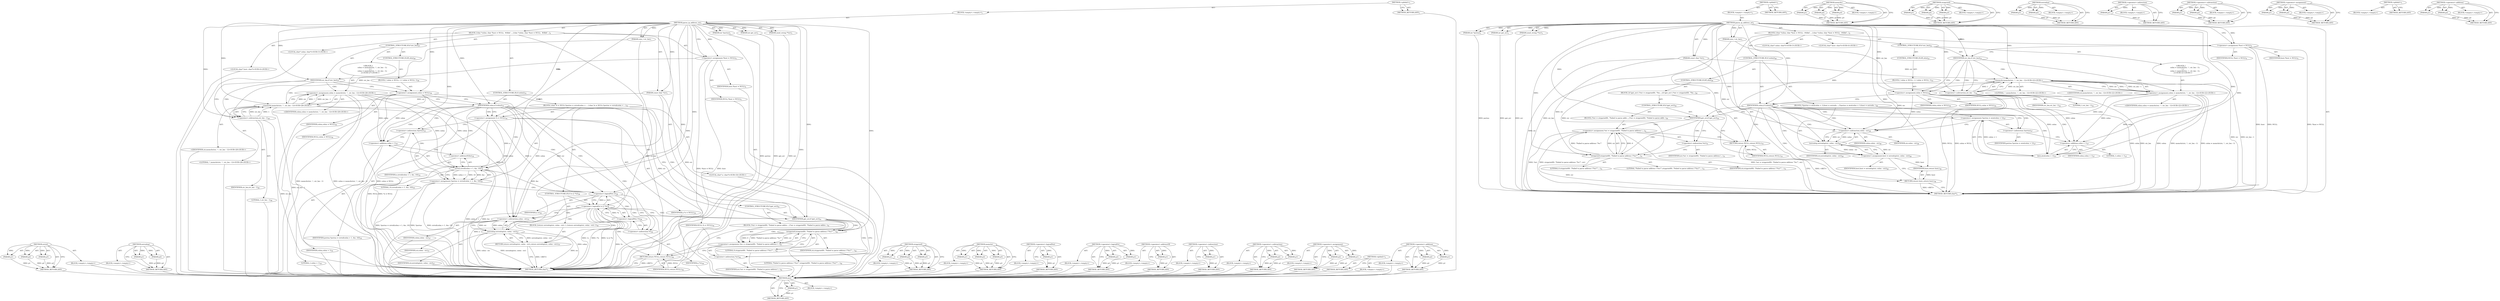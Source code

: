 digraph "&lt;operator&gt;.addition" {
vulnerable_118 [label=<(METHOD,atoi)>];
vulnerable_119 [label=<(PARAM,p1)>];
vulnerable_120 [label=<(BLOCK,&lt;empty&gt;,&lt;empty&gt;)>];
vulnerable_121 [label=<(METHOD_RETURN,ANY)>];
vulnerable_6 [label=<(METHOD,&lt;global&gt;)<SUB>1</SUB>>];
vulnerable_7 [label=<(BLOCK,&lt;empty&gt;,&lt;empty&gt;)<SUB>1</SUB>>];
vulnerable_8 [label=<(METHOD,parse_ip_address_ex)<SUB>1</SUB>>];
vulnerable_9 [label=<(PARAM,const char *str)<SUB>1</SUB>>];
vulnerable_10 [label=<(PARAM,size_t str_len)<SUB>1</SUB>>];
vulnerable_11 [label=<(PARAM,int *portno)<SUB>1</SUB>>];
vulnerable_12 [label=<(PARAM,int get_err)<SUB>1</SUB>>];
vulnerable_13 [label=<(PARAM,zend_string **err)<SUB>1</SUB>>];
vulnerable_14 [label=<(BLOCK,{
	char *colon;
 	char *host = NULL;
 
 #ifdef ...,{
	char *colon;
 	char *host = NULL;
 
 #ifdef ...)<SUB>2</SUB>>];
vulnerable_15 [label="<(LOCAL,char* colon: char*)<SUB>3</SUB>>"];
vulnerable_16 [label="<(LOCAL,char* host: char*)<SUB>4</SUB>>"];
vulnerable_17 [label=<(&lt;operator&gt;.assignment,*host = NULL)<SUB>4</SUB>>];
vulnerable_18 [label=<(IDENTIFIER,host,*host = NULL)<SUB>4</SUB>>];
vulnerable_19 [label=<(IDENTIFIER,NULL,*host = NULL)<SUB>4</SUB>>];
vulnerable_20 [label=<(CONTROL_STRUCTURE,IF,if (str_len))<SUB>21</SUB>>];
vulnerable_21 [label=<(IDENTIFIER,str_len,if (str_len))<SUB>21</SUB>>];
vulnerable_22 [label="<(BLOCK,{
 		colon = memchr(str, ':', str_len - 1);
 	},{
 		colon = memchr(str, ':', str_len - 1);
 	})<SUB>21</SUB>>"];
vulnerable_23 [label="<(&lt;operator&gt;.assignment,colon = memchr(str, ':', str_len - 1))<SUB>22</SUB>>"];
vulnerable_24 [label="<(IDENTIFIER,colon,colon = memchr(str, ':', str_len - 1))<SUB>22</SUB>>"];
vulnerable_25 [label="<(memchr,memchr(str, ':', str_len - 1))<SUB>22</SUB>>"];
vulnerable_26 [label="<(IDENTIFIER,str,memchr(str, ':', str_len - 1))<SUB>22</SUB>>"];
vulnerable_27 [label="<(LITERAL,':',memchr(str, ':', str_len - 1))<SUB>22</SUB>>"];
vulnerable_28 [label=<(&lt;operator&gt;.subtraction,str_len - 1)<SUB>22</SUB>>];
vulnerable_29 [label=<(IDENTIFIER,str_len,str_len - 1)<SUB>22</SUB>>];
vulnerable_30 [label=<(LITERAL,1,str_len - 1)<SUB>22</SUB>>];
vulnerable_31 [label=<(CONTROL_STRUCTURE,ELSE,else)<SUB>23</SUB>>];
vulnerable_32 [label=<(BLOCK,{
 		colon = NULL;
 	},{
 		colon = NULL;
 	})<SUB>23</SUB>>];
vulnerable_33 [label=<(&lt;operator&gt;.assignment,colon = NULL)<SUB>24</SUB>>];
vulnerable_34 [label=<(IDENTIFIER,colon,colon = NULL)<SUB>24</SUB>>];
vulnerable_35 [label=<(IDENTIFIER,NULL,colon = NULL)<SUB>24</SUB>>];
vulnerable_36 [label=<(CONTROL_STRUCTURE,IF,if (colon))<SUB>26</SUB>>];
vulnerable_37 [label=<(IDENTIFIER,colon,if (colon))<SUB>26</SUB>>];
vulnerable_38 [label=<(BLOCK,{
		*portno = atoi(colon + 1);
		host = estrndu...,{
		*portno = atoi(colon + 1);
		host = estrndu...)<SUB>26</SUB>>];
vulnerable_39 [label=<(&lt;operator&gt;.assignment,*portno = atoi(colon + 1))<SUB>27</SUB>>];
vulnerable_40 [label=<(&lt;operator&gt;.indirection,*portno)<SUB>27</SUB>>];
vulnerable_41 [label=<(IDENTIFIER,portno,*portno = atoi(colon + 1))<SUB>27</SUB>>];
vulnerable_42 [label=<(atoi,atoi(colon + 1))<SUB>27</SUB>>];
vulnerable_43 [label=<(&lt;operator&gt;.addition,colon + 1)<SUB>27</SUB>>];
vulnerable_44 [label=<(IDENTIFIER,colon,colon + 1)<SUB>27</SUB>>];
vulnerable_45 [label=<(LITERAL,1,colon + 1)<SUB>27</SUB>>];
vulnerable_46 [label=<(&lt;operator&gt;.assignment,host = estrndup(str, colon - str))<SUB>28</SUB>>];
vulnerable_47 [label=<(IDENTIFIER,host,host = estrndup(str, colon - str))<SUB>28</SUB>>];
vulnerable_48 [label=<(estrndup,estrndup(str, colon - str))<SUB>28</SUB>>];
vulnerable_49 [label=<(IDENTIFIER,str,estrndup(str, colon - str))<SUB>28</SUB>>];
vulnerable_50 [label=<(&lt;operator&gt;.subtraction,colon - str)<SUB>28</SUB>>];
vulnerable_51 [label=<(IDENTIFIER,colon,colon - str)<SUB>28</SUB>>];
vulnerable_52 [label=<(IDENTIFIER,str,colon - str)<SUB>28</SUB>>];
vulnerable_53 [label=<(CONTROL_STRUCTURE,ELSE,else)<SUB>29</SUB>>];
vulnerable_54 [label=<(BLOCK,{
		if (get_err) {
			*err = strpprintf(0, &quot;Fai...,{
		if (get_err) {
			*err = strpprintf(0, &quot;Fai...)<SUB>29</SUB>>];
vulnerable_55 [label=<(CONTROL_STRUCTURE,IF,if (get_err))<SUB>30</SUB>>];
vulnerable_56 [label=<(IDENTIFIER,get_err,if (get_err))<SUB>30</SUB>>];
vulnerable_57 [label=<(BLOCK,{
			*err = strpprintf(0, &quot;Failed to parse addr...,{
			*err = strpprintf(0, &quot;Failed to parse addr...)<SUB>30</SUB>>];
vulnerable_58 [label=<(&lt;operator&gt;.assignment,*err = strpprintf(0, &quot;Failed to parse address \...)<SUB>31</SUB>>];
vulnerable_59 [label=<(&lt;operator&gt;.indirection,*err)<SUB>31</SUB>>];
vulnerable_60 [label=<(IDENTIFIER,err,*err = strpprintf(0, &quot;Failed to parse address \...)<SUB>31</SUB>>];
vulnerable_61 [label=<(strpprintf,strpprintf(0, &quot;Failed to parse address \&quot;%s\&quot;&quot;,...)<SUB>31</SUB>>];
vulnerable_62 [label=<(LITERAL,0,strpprintf(0, &quot;Failed to parse address \&quot;%s\&quot;&quot;,...)<SUB>31</SUB>>];
vulnerable_63 [label=<(LITERAL,&quot;Failed to parse address \&quot;%s\&quot;&quot;,strpprintf(0, &quot;Failed to parse address \&quot;%s\&quot;&quot;,...)<SUB>31</SUB>>];
vulnerable_64 [label=<(IDENTIFIER,str,strpprintf(0, &quot;Failed to parse address \&quot;%s\&quot;&quot;,...)<SUB>31</SUB>>];
vulnerable_65 [label=<(RETURN,return NULL;,return NULL;)<SUB>33</SUB>>];
vulnerable_66 [label=<(IDENTIFIER,NULL,return NULL;)<SUB>33</SUB>>];
vulnerable_67 [label=<(RETURN,return host;,return host;)<SUB>36</SUB>>];
vulnerable_68 [label=<(IDENTIFIER,host,return host;)<SUB>36</SUB>>];
vulnerable_69 [label=<(METHOD_RETURN,char*)<SUB>1</SUB>>];
vulnerable_71 [label=<(METHOD_RETURN,ANY)<SUB>1</SUB>>];
vulnerable_103 [label=<(METHOD,memchr)>];
vulnerable_104 [label=<(PARAM,p1)>];
vulnerable_105 [label=<(PARAM,p2)>];
vulnerable_106 [label=<(PARAM,p3)>];
vulnerable_107 [label=<(BLOCK,&lt;empty&gt;,&lt;empty&gt;)>];
vulnerable_108 [label=<(METHOD_RETURN,ANY)>];
vulnerable_132 [label=<(METHOD,strpprintf)>];
vulnerable_133 [label=<(PARAM,p1)>];
vulnerable_134 [label=<(PARAM,p2)>];
vulnerable_135 [label=<(PARAM,p3)>];
vulnerable_136 [label=<(BLOCK,&lt;empty&gt;,&lt;empty&gt;)>];
vulnerable_137 [label=<(METHOD_RETURN,ANY)>];
vulnerable_127 [label=<(METHOD,estrndup)>];
vulnerable_128 [label=<(PARAM,p1)>];
vulnerable_129 [label=<(PARAM,p2)>];
vulnerable_130 [label=<(BLOCK,&lt;empty&gt;,&lt;empty&gt;)>];
vulnerable_131 [label=<(METHOD_RETURN,ANY)>];
vulnerable_114 [label=<(METHOD,&lt;operator&gt;.indirection)>];
vulnerable_115 [label=<(PARAM,p1)>];
vulnerable_116 [label=<(BLOCK,&lt;empty&gt;,&lt;empty&gt;)>];
vulnerable_117 [label=<(METHOD_RETURN,ANY)>];
vulnerable_109 [label=<(METHOD,&lt;operator&gt;.subtraction)>];
vulnerable_110 [label=<(PARAM,p1)>];
vulnerable_111 [label=<(PARAM,p2)>];
vulnerable_112 [label=<(BLOCK,&lt;empty&gt;,&lt;empty&gt;)>];
vulnerable_113 [label=<(METHOD_RETURN,ANY)>];
vulnerable_98 [label=<(METHOD,&lt;operator&gt;.assignment)>];
vulnerable_99 [label=<(PARAM,p1)>];
vulnerable_100 [label=<(PARAM,p2)>];
vulnerable_101 [label=<(BLOCK,&lt;empty&gt;,&lt;empty&gt;)>];
vulnerable_102 [label=<(METHOD_RETURN,ANY)>];
vulnerable_92 [label=<(METHOD,&lt;global&gt;)<SUB>1</SUB>>];
vulnerable_93 [label=<(BLOCK,&lt;empty&gt;,&lt;empty&gt;)>];
vulnerable_94 [label=<(METHOD_RETURN,ANY)>];
vulnerable_122 [label=<(METHOD,&lt;operator&gt;.addition)>];
vulnerable_123 [label=<(PARAM,p1)>];
vulnerable_124 [label=<(PARAM,p2)>];
vulnerable_125 [label=<(BLOCK,&lt;empty&gt;,&lt;empty&gt;)>];
vulnerable_126 [label=<(METHOD_RETURN,ANY)>];
fixed_128 [label=<(METHOD,strtol)>];
fixed_129 [label=<(PARAM,p1)>];
fixed_130 [label=<(PARAM,p2)>];
fixed_131 [label=<(PARAM,p3)>];
fixed_132 [label=<(BLOCK,&lt;empty&gt;,&lt;empty&gt;)>];
fixed_133 [label=<(METHOD_RETURN,ANY)>];
fixed_152 [label=<(METHOD,estrndup)>];
fixed_153 [label=<(PARAM,p1)>];
fixed_154 [label=<(PARAM,p2)>];
fixed_155 [label=<(BLOCK,&lt;empty&gt;,&lt;empty&gt;)>];
fixed_156 [label=<(METHOD_RETURN,ANY)>];
fixed_6 [label=<(METHOD,&lt;global&gt;)<SUB>1</SUB>>];
fixed_7 [label=<(BLOCK,&lt;empty&gt;,&lt;empty&gt;)<SUB>1</SUB>>];
fixed_8 [label=<(METHOD,parse_ip_address_ex)<SUB>1</SUB>>];
fixed_9 [label=<(PARAM,const char *str)<SUB>1</SUB>>];
fixed_10 [label=<(PARAM,size_t str_len)<SUB>1</SUB>>];
fixed_11 [label=<(PARAM,int *portno)<SUB>1</SUB>>];
fixed_12 [label=<(PARAM,int get_err)<SUB>1</SUB>>];
fixed_13 [label=<(PARAM,zend_string **err)<SUB>1</SUB>>];
fixed_14 [label=<(BLOCK,{
	char *colon;
 	char *host = NULL;
 
 #ifdef ...,{
	char *colon;
 	char *host = NULL;
 
 #ifdef ...)<SUB>2</SUB>>];
fixed_15 [label="<(LOCAL,char* colon: char*)<SUB>3</SUB>>"];
fixed_16 [label="<(LOCAL,char* host: char*)<SUB>4</SUB>>"];
fixed_17 [label=<(&lt;operator&gt;.assignment,*host = NULL)<SUB>4</SUB>>];
fixed_18 [label=<(IDENTIFIER,host,*host = NULL)<SUB>4</SUB>>];
fixed_19 [label=<(IDENTIFIER,NULL,*host = NULL)<SUB>4</SUB>>];
fixed_20 [label=<(CONTROL_STRUCTURE,IF,if (str_len))<SUB>27</SUB>>];
fixed_21 [label=<(IDENTIFIER,str_len,if (str_len))<SUB>27</SUB>>];
fixed_22 [label="<(BLOCK,{
 		colon = memchr(str, ':', str_len - 1);
 	},{
 		colon = memchr(str, ':', str_len - 1);
 	})<SUB>27</SUB>>"];
fixed_23 [label="<(&lt;operator&gt;.assignment,colon = memchr(str, ':', str_len - 1))<SUB>28</SUB>>"];
fixed_24 [label="<(IDENTIFIER,colon,colon = memchr(str, ':', str_len - 1))<SUB>28</SUB>>"];
fixed_25 [label="<(memchr,memchr(str, ':', str_len - 1))<SUB>28</SUB>>"];
fixed_26 [label="<(IDENTIFIER,str,memchr(str, ':', str_len - 1))<SUB>28</SUB>>"];
fixed_27 [label="<(LITERAL,':',memchr(str, ':', str_len - 1))<SUB>28</SUB>>"];
fixed_28 [label=<(&lt;operator&gt;.subtraction,str_len - 1)<SUB>28</SUB>>];
fixed_29 [label=<(IDENTIFIER,str_len,str_len - 1)<SUB>28</SUB>>];
fixed_30 [label=<(LITERAL,1,str_len - 1)<SUB>28</SUB>>];
fixed_31 [label=<(CONTROL_STRUCTURE,ELSE,else)<SUB>29</SUB>>];
fixed_32 [label=<(BLOCK,{
 		colon = NULL;
 	},{
 		colon = NULL;
 	})<SUB>29</SUB>>];
fixed_33 [label=<(&lt;operator&gt;.assignment,colon = NULL)<SUB>30</SUB>>];
fixed_34 [label=<(IDENTIFIER,colon,colon = NULL)<SUB>30</SUB>>];
fixed_35 [label=<(IDENTIFIER,NULL,colon = NULL)<SUB>30</SUB>>];
fixed_36 [label=<(CONTROL_STRUCTURE,IF,if (colon))<SUB>33</SUB>>];
fixed_37 [label=<(IDENTIFIER,colon,if (colon))<SUB>33</SUB>>];
fixed_38 [label=<(BLOCK,{
		char *e = NULL;
		*portno = strtol(colon + ...,{
		char *e = NULL;
		*portno = strtol(colon + ...)<SUB>33</SUB>>];
fixed_39 [label="<(LOCAL,char* e: char*)<SUB>34</SUB>>"];
fixed_40 [label=<(&lt;operator&gt;.assignment,*e = NULL)<SUB>34</SUB>>];
fixed_41 [label=<(IDENTIFIER,e,*e = NULL)<SUB>34</SUB>>];
fixed_42 [label=<(IDENTIFIER,NULL,*e = NULL)<SUB>34</SUB>>];
fixed_43 [label=<(&lt;operator&gt;.assignment,*portno = strtol(colon + 1, &amp;e, 10))<SUB>35</SUB>>];
fixed_44 [label=<(&lt;operator&gt;.indirection,*portno)<SUB>35</SUB>>];
fixed_45 [label=<(IDENTIFIER,portno,*portno = strtol(colon + 1, &amp;e, 10))<SUB>35</SUB>>];
fixed_46 [label=<(strtol,strtol(colon + 1, &amp;e, 10))<SUB>35</SUB>>];
fixed_47 [label=<(&lt;operator&gt;.addition,colon + 1)<SUB>35</SUB>>];
fixed_48 [label=<(IDENTIFIER,colon,colon + 1)<SUB>35</SUB>>];
fixed_49 [label=<(LITERAL,1,colon + 1)<SUB>35</SUB>>];
fixed_50 [label=<(&lt;operator&gt;.addressOf,&amp;e)<SUB>35</SUB>>];
fixed_51 [label=<(IDENTIFIER,e,strtol(colon + 1, &amp;e, 10))<SUB>35</SUB>>];
fixed_52 [label=<(LITERAL,10,strtol(colon + 1, &amp;e, 10))<SUB>35</SUB>>];
fixed_53 [label=<(CONTROL_STRUCTURE,IF,if (!e || !*e))<SUB>36</SUB>>];
fixed_54 [label=<(&lt;operator&gt;.logicalOr,!e || !*e)<SUB>36</SUB>>];
fixed_55 [label=<(&lt;operator&gt;.logicalNot,!e)<SUB>36</SUB>>];
fixed_56 [label=<(IDENTIFIER,e,!e)<SUB>36</SUB>>];
fixed_57 [label=<(&lt;operator&gt;.logicalNot,!*e)<SUB>36</SUB>>];
fixed_58 [label=<(&lt;operator&gt;.indirection,*e)<SUB>36</SUB>>];
fixed_59 [label=<(IDENTIFIER,e,!*e)<SUB>36</SUB>>];
fixed_60 [label=<(BLOCK,{
			return estrndup(str, colon - str);
 		},{
			return estrndup(str, colon - str);
 		})<SUB>36</SUB>>];
fixed_61 [label=<(RETURN,return estrndup(str, colon - str);,return estrndup(str, colon - str);)<SUB>37</SUB>>];
fixed_62 [label=<(estrndup,estrndup(str, colon - str))<SUB>37</SUB>>];
fixed_63 [label=<(IDENTIFIER,str,estrndup(str, colon - str))<SUB>37</SUB>>];
fixed_64 [label=<(&lt;operator&gt;.subtraction,colon - str)<SUB>37</SUB>>];
fixed_65 [label=<(IDENTIFIER,colon,colon - str)<SUB>37</SUB>>];
fixed_66 [label=<(IDENTIFIER,str,colon - str)<SUB>37</SUB>>];
fixed_67 [label=<(CONTROL_STRUCTURE,IF,if (get_err))<SUB>41</SUB>>];
fixed_68 [label=<(IDENTIFIER,get_err,if (get_err))<SUB>41</SUB>>];
fixed_69 [label=<(BLOCK,{
		*err = strpprintf(0, &quot;Failed to parse addre...,{
		*err = strpprintf(0, &quot;Failed to parse addre...)<SUB>41</SUB>>];
fixed_70 [label=<(&lt;operator&gt;.assignment,*err = strpprintf(0, &quot;Failed to parse address \...)<SUB>42</SUB>>];
fixed_71 [label=<(&lt;operator&gt;.indirection,*err)<SUB>42</SUB>>];
fixed_72 [label=<(IDENTIFIER,err,*err = strpprintf(0, &quot;Failed to parse address \...)<SUB>42</SUB>>];
fixed_73 [label=<(strpprintf,strpprintf(0, &quot;Failed to parse address \&quot;%s\&quot;&quot;,...)<SUB>42</SUB>>];
fixed_74 [label=<(LITERAL,0,strpprintf(0, &quot;Failed to parse address \&quot;%s\&quot;&quot;,...)<SUB>42</SUB>>];
fixed_75 [label=<(LITERAL,&quot;Failed to parse address \&quot;%s\&quot;&quot;,strpprintf(0, &quot;Failed to parse address \&quot;%s\&quot;&quot;,...)<SUB>42</SUB>>];
fixed_76 [label=<(IDENTIFIER,str,strpprintf(0, &quot;Failed to parse address \&quot;%s\&quot;&quot;,...)<SUB>42</SUB>>];
fixed_77 [label=<(RETURN,return NULL;,return NULL;)<SUB>44</SUB>>];
fixed_78 [label=<(IDENTIFIER,NULL,return NULL;)<SUB>44</SUB>>];
fixed_79 [label=<(METHOD_RETURN,char*)<SUB>1</SUB>>];
fixed_81 [label=<(METHOD_RETURN,ANY)<SUB>1</SUB>>];
fixed_157 [label=<(METHOD,strpprintf)>];
fixed_158 [label=<(PARAM,p1)>];
fixed_159 [label=<(PARAM,p2)>];
fixed_160 [label=<(PARAM,p3)>];
fixed_161 [label=<(BLOCK,&lt;empty&gt;,&lt;empty&gt;)>];
fixed_162 [label=<(METHOD_RETURN,ANY)>];
fixed_113 [label=<(METHOD,memchr)>];
fixed_114 [label=<(PARAM,p1)>];
fixed_115 [label=<(PARAM,p2)>];
fixed_116 [label=<(PARAM,p3)>];
fixed_117 [label=<(BLOCK,&lt;empty&gt;,&lt;empty&gt;)>];
fixed_118 [label=<(METHOD_RETURN,ANY)>];
fixed_148 [label=<(METHOD,&lt;operator&gt;.logicalNot)>];
fixed_149 [label=<(PARAM,p1)>];
fixed_150 [label=<(BLOCK,&lt;empty&gt;,&lt;empty&gt;)>];
fixed_151 [label=<(METHOD_RETURN,ANY)>];
fixed_143 [label=<(METHOD,&lt;operator&gt;.logicalOr)>];
fixed_144 [label=<(PARAM,p1)>];
fixed_145 [label=<(PARAM,p2)>];
fixed_146 [label=<(BLOCK,&lt;empty&gt;,&lt;empty&gt;)>];
fixed_147 [label=<(METHOD_RETURN,ANY)>];
fixed_139 [label=<(METHOD,&lt;operator&gt;.addressOf)>];
fixed_140 [label=<(PARAM,p1)>];
fixed_141 [label=<(BLOCK,&lt;empty&gt;,&lt;empty&gt;)>];
fixed_142 [label=<(METHOD_RETURN,ANY)>];
fixed_124 [label=<(METHOD,&lt;operator&gt;.indirection)>];
fixed_125 [label=<(PARAM,p1)>];
fixed_126 [label=<(BLOCK,&lt;empty&gt;,&lt;empty&gt;)>];
fixed_127 [label=<(METHOD_RETURN,ANY)>];
fixed_119 [label=<(METHOD,&lt;operator&gt;.subtraction)>];
fixed_120 [label=<(PARAM,p1)>];
fixed_121 [label=<(PARAM,p2)>];
fixed_122 [label=<(BLOCK,&lt;empty&gt;,&lt;empty&gt;)>];
fixed_123 [label=<(METHOD_RETURN,ANY)>];
fixed_108 [label=<(METHOD,&lt;operator&gt;.assignment)>];
fixed_109 [label=<(PARAM,p1)>];
fixed_110 [label=<(PARAM,p2)>];
fixed_111 [label=<(BLOCK,&lt;empty&gt;,&lt;empty&gt;)>];
fixed_112 [label=<(METHOD_RETURN,ANY)>];
fixed_102 [label=<(METHOD,&lt;global&gt;)<SUB>1</SUB>>];
fixed_103 [label=<(BLOCK,&lt;empty&gt;,&lt;empty&gt;)>];
fixed_104 [label=<(METHOD_RETURN,ANY)>];
fixed_134 [label=<(METHOD,&lt;operator&gt;.addition)>];
fixed_135 [label=<(PARAM,p1)>];
fixed_136 [label=<(PARAM,p2)>];
fixed_137 [label=<(BLOCK,&lt;empty&gt;,&lt;empty&gt;)>];
fixed_138 [label=<(METHOD_RETURN,ANY)>];
vulnerable_118 -> vulnerable_119  [key=0, label="AST: "];
vulnerable_118 -> vulnerable_119  [key=1, label="DDG: "];
vulnerable_118 -> vulnerable_120  [key=0, label="AST: "];
vulnerable_118 -> vulnerable_121  [key=0, label="AST: "];
vulnerable_118 -> vulnerable_121  [key=1, label="CFG: "];
vulnerable_119 -> vulnerable_121  [key=0, label="DDG: p1"];
vulnerable_6 -> vulnerable_7  [key=0, label="AST: "];
vulnerable_6 -> vulnerable_71  [key=0, label="AST: "];
vulnerable_6 -> vulnerable_71  [key=1, label="CFG: "];
vulnerable_7 -> vulnerable_8  [key=0, label="AST: "];
vulnerable_8 -> vulnerable_9  [key=0, label="AST: "];
vulnerable_8 -> vulnerable_9  [key=1, label="DDG: "];
vulnerable_8 -> vulnerable_10  [key=0, label="AST: "];
vulnerable_8 -> vulnerable_10  [key=1, label="DDG: "];
vulnerable_8 -> vulnerable_11  [key=0, label="AST: "];
vulnerable_8 -> vulnerable_11  [key=1, label="DDG: "];
vulnerable_8 -> vulnerable_12  [key=0, label="AST: "];
vulnerable_8 -> vulnerable_12  [key=1, label="DDG: "];
vulnerable_8 -> vulnerable_13  [key=0, label="AST: "];
vulnerable_8 -> vulnerable_13  [key=1, label="DDG: "];
vulnerable_8 -> vulnerable_14  [key=0, label="AST: "];
vulnerable_8 -> vulnerable_69  [key=0, label="AST: "];
vulnerable_8 -> vulnerable_17  [key=0, label="CFG: "];
vulnerable_8 -> vulnerable_17  [key=1, label="DDG: "];
vulnerable_8 -> vulnerable_21  [key=0, label="DDG: "];
vulnerable_8 -> vulnerable_37  [key=0, label="DDG: "];
vulnerable_8 -> vulnerable_68  [key=0, label="DDG: "];
vulnerable_8 -> vulnerable_33  [key=0, label="DDG: "];
vulnerable_8 -> vulnerable_25  [key=0, label="DDG: "];
vulnerable_8 -> vulnerable_42  [key=0, label="DDG: "];
vulnerable_8 -> vulnerable_48  [key=0, label="DDG: "];
vulnerable_8 -> vulnerable_56  [key=0, label="DDG: "];
vulnerable_8 -> vulnerable_66  [key=0, label="DDG: "];
vulnerable_8 -> vulnerable_28  [key=0, label="DDG: "];
vulnerable_8 -> vulnerable_43  [key=0, label="DDG: "];
vulnerable_8 -> vulnerable_50  [key=0, label="DDG: "];
vulnerable_8 -> vulnerable_61  [key=0, label="DDG: "];
vulnerable_9 -> vulnerable_69  [key=0, label="DDG: str"];
vulnerable_9 -> vulnerable_25  [key=0, label="DDG: str"];
vulnerable_9 -> vulnerable_50  [key=0, label="DDG: str"];
vulnerable_9 -> vulnerable_61  [key=0, label="DDG: str"];
vulnerable_10 -> vulnerable_69  [key=0, label="DDG: str_len"];
vulnerable_10 -> vulnerable_28  [key=0, label="DDG: str_len"];
vulnerable_11 -> vulnerable_69  [key=0, label="DDG: portno"];
vulnerable_12 -> vulnerable_69  [key=0, label="DDG: get_err"];
vulnerable_13 -> vulnerable_69  [key=0, label="DDG: err"];
vulnerable_14 -> vulnerable_15  [key=0, label="AST: "];
vulnerable_14 -> vulnerable_16  [key=0, label="AST: "];
vulnerable_14 -> vulnerable_17  [key=0, label="AST: "];
vulnerable_14 -> vulnerable_20  [key=0, label="AST: "];
vulnerable_14 -> vulnerable_36  [key=0, label="AST: "];
vulnerable_14 -> vulnerable_67  [key=0, label="AST: "];
vulnerable_17 -> vulnerable_18  [key=0, label="AST: "];
vulnerable_17 -> vulnerable_19  [key=0, label="AST: "];
vulnerable_17 -> vulnerable_21  [key=0, label="CFG: "];
vulnerable_17 -> vulnerable_69  [key=0, label="DDG: host"];
vulnerable_17 -> vulnerable_69  [key=1, label="DDG: NULL"];
vulnerable_17 -> vulnerable_69  [key=2, label="DDG: *host = NULL"];
vulnerable_20 -> vulnerable_21  [key=0, label="AST: "];
vulnerable_20 -> vulnerable_22  [key=0, label="AST: "];
vulnerable_20 -> vulnerable_31  [key=0, label="AST: "];
vulnerable_21 -> vulnerable_28  [key=0, label="CFG: "];
vulnerable_21 -> vulnerable_28  [key=1, label="CDG: "];
vulnerable_21 -> vulnerable_33  [key=0, label="CFG: "];
vulnerable_21 -> vulnerable_33  [key=1, label="CDG: "];
vulnerable_21 -> vulnerable_23  [key=0, label="CDG: "];
vulnerable_21 -> vulnerable_25  [key=0, label="CDG: "];
vulnerable_22 -> vulnerable_23  [key=0, label="AST: "];
vulnerable_23 -> vulnerable_24  [key=0, label="AST: "];
vulnerable_23 -> vulnerable_25  [key=0, label="AST: "];
vulnerable_23 -> vulnerable_37  [key=0, label="CFG: "];
vulnerable_23 -> vulnerable_69  [key=0, label="DDG: colon"];
vulnerable_23 -> vulnerable_69  [key=1, label="DDG: memchr(str, ':', str_len - 1)"];
vulnerable_23 -> vulnerable_69  [key=2, label="DDG: colon = memchr(str, ':', str_len - 1)"];
vulnerable_23 -> vulnerable_42  [key=0, label="DDG: colon"];
vulnerable_23 -> vulnerable_43  [key=0, label="DDG: colon"];
vulnerable_23 -> vulnerable_50  [key=0, label="DDG: colon"];
vulnerable_25 -> vulnerable_26  [key=0, label="AST: "];
vulnerable_25 -> vulnerable_27  [key=0, label="AST: "];
vulnerable_25 -> vulnerable_28  [key=0, label="AST: "];
vulnerable_25 -> vulnerable_23  [key=0, label="CFG: "];
vulnerable_25 -> vulnerable_23  [key=1, label="DDG: str"];
vulnerable_25 -> vulnerable_23  [key=2, label="DDG: ':'"];
vulnerable_25 -> vulnerable_23  [key=3, label="DDG: str_len - 1"];
vulnerable_25 -> vulnerable_69  [key=0, label="DDG: str"];
vulnerable_25 -> vulnerable_69  [key=1, label="DDG: str_len - 1"];
vulnerable_25 -> vulnerable_50  [key=0, label="DDG: str"];
vulnerable_25 -> vulnerable_61  [key=0, label="DDG: str"];
vulnerable_28 -> vulnerable_29  [key=0, label="AST: "];
vulnerable_28 -> vulnerable_30  [key=0, label="AST: "];
vulnerable_28 -> vulnerable_25  [key=0, label="CFG: "];
vulnerable_28 -> vulnerable_25  [key=1, label="DDG: str_len"];
vulnerable_28 -> vulnerable_25  [key=2, label="DDG: 1"];
vulnerable_28 -> vulnerable_69  [key=0, label="DDG: str_len"];
vulnerable_31 -> vulnerable_32  [key=0, label="AST: "];
vulnerable_32 -> vulnerable_33  [key=0, label="AST: "];
vulnerable_33 -> vulnerable_34  [key=0, label="AST: "];
vulnerable_33 -> vulnerable_35  [key=0, label="AST: "];
vulnerable_33 -> vulnerable_37  [key=0, label="CFG: "];
vulnerable_33 -> vulnerable_69  [key=0, label="DDG: colon"];
vulnerable_33 -> vulnerable_69  [key=1, label="DDG: NULL"];
vulnerable_33 -> vulnerable_69  [key=2, label="DDG: colon = NULL"];
vulnerable_33 -> vulnerable_42  [key=0, label="DDG: colon"];
vulnerable_33 -> vulnerable_43  [key=0, label="DDG: colon"];
vulnerable_33 -> vulnerable_50  [key=0, label="DDG: colon"];
vulnerable_36 -> vulnerable_37  [key=0, label="AST: "];
vulnerable_36 -> vulnerable_38  [key=0, label="AST: "];
vulnerable_36 -> vulnerable_53  [key=0, label="AST: "];
vulnerable_37 -> vulnerable_56  [key=0, label="CFG: "];
vulnerable_37 -> vulnerable_56  [key=1, label="CDG: "];
vulnerable_37 -> vulnerable_40  [key=0, label="CFG: "];
vulnerable_37 -> vulnerable_40  [key=1, label="CDG: "];
vulnerable_37 -> vulnerable_48  [key=0, label="CDG: "];
vulnerable_37 -> vulnerable_42  [key=0, label="CDG: "];
vulnerable_37 -> vulnerable_46  [key=0, label="CDG: "];
vulnerable_37 -> vulnerable_67  [key=0, label="CDG: "];
vulnerable_37 -> vulnerable_65  [key=0, label="CDG: "];
vulnerable_37 -> vulnerable_50  [key=0, label="CDG: "];
vulnerable_37 -> vulnerable_39  [key=0, label="CDG: "];
vulnerable_37 -> vulnerable_43  [key=0, label="CDG: "];
vulnerable_38 -> vulnerable_39  [key=0, label="AST: "];
vulnerable_38 -> vulnerable_46  [key=0, label="AST: "];
vulnerable_39 -> vulnerable_40  [key=0, label="AST: "];
vulnerable_39 -> vulnerable_42  [key=0, label="AST: "];
vulnerable_39 -> vulnerable_50  [key=0, label="CFG: "];
vulnerable_40 -> vulnerable_41  [key=0, label="AST: "];
vulnerable_40 -> vulnerable_43  [key=0, label="CFG: "];
vulnerable_42 -> vulnerable_43  [key=0, label="AST: "];
vulnerable_42 -> vulnerable_39  [key=0, label="CFG: "];
vulnerable_42 -> vulnerable_39  [key=1, label="DDG: colon + 1"];
vulnerable_43 -> vulnerable_44  [key=0, label="AST: "];
vulnerable_43 -> vulnerable_45  [key=0, label="AST: "];
vulnerable_43 -> vulnerable_42  [key=0, label="CFG: "];
vulnerable_46 -> vulnerable_47  [key=0, label="AST: "];
vulnerable_46 -> vulnerable_48  [key=0, label="AST: "];
vulnerable_46 -> vulnerable_67  [key=0, label="CFG: "];
vulnerable_46 -> vulnerable_68  [key=0, label="DDG: host"];
vulnerable_48 -> vulnerable_49  [key=0, label="AST: "];
vulnerable_48 -> vulnerable_50  [key=0, label="AST: "];
vulnerable_48 -> vulnerable_46  [key=0, label="CFG: "];
vulnerable_48 -> vulnerable_46  [key=1, label="DDG: str"];
vulnerable_48 -> vulnerable_46  [key=2, label="DDG: colon - str"];
vulnerable_50 -> vulnerable_51  [key=0, label="AST: "];
vulnerable_50 -> vulnerable_52  [key=0, label="AST: "];
vulnerable_50 -> vulnerable_48  [key=0, label="CFG: "];
vulnerable_50 -> vulnerable_48  [key=1, label="DDG: str"];
vulnerable_50 -> vulnerable_48  [key=2, label="DDG: colon"];
vulnerable_53 -> vulnerable_54  [key=0, label="AST: "];
vulnerable_54 -> vulnerable_55  [key=0, label="AST: "];
vulnerable_54 -> vulnerable_65  [key=0, label="AST: "];
vulnerable_55 -> vulnerable_56  [key=0, label="AST: "];
vulnerable_55 -> vulnerable_57  [key=0, label="AST: "];
vulnerable_56 -> vulnerable_59  [key=0, label="CFG: "];
vulnerable_56 -> vulnerable_59  [key=1, label="CDG: "];
vulnerable_56 -> vulnerable_65  [key=0, label="CFG: "];
vulnerable_56 -> vulnerable_58  [key=0, label="CDG: "];
vulnerable_56 -> vulnerable_61  [key=0, label="CDG: "];
vulnerable_57 -> vulnerable_58  [key=0, label="AST: "];
vulnerable_58 -> vulnerable_59  [key=0, label="AST: "];
vulnerable_58 -> vulnerable_61  [key=0, label="AST: "];
vulnerable_58 -> vulnerable_65  [key=0, label="CFG: "];
vulnerable_58 -> vulnerable_69  [key=0, label="DDG: *err"];
vulnerable_58 -> vulnerable_69  [key=1, label="DDG: strpprintf(0, &quot;Failed to parse address \&quot;%s\&quot;&quot;, str)"];
vulnerable_58 -> vulnerable_69  [key=2, label="DDG: *err = strpprintf(0, &quot;Failed to parse address \&quot;%s\&quot;&quot;, str)"];
vulnerable_59 -> vulnerable_60  [key=0, label="AST: "];
vulnerable_59 -> vulnerable_61  [key=0, label="CFG: "];
vulnerable_61 -> vulnerable_62  [key=0, label="AST: "];
vulnerable_61 -> vulnerable_63  [key=0, label="AST: "];
vulnerable_61 -> vulnerable_64  [key=0, label="AST: "];
vulnerable_61 -> vulnerable_58  [key=0, label="CFG: "];
vulnerable_61 -> vulnerable_58  [key=1, label="DDG: 0"];
vulnerable_61 -> vulnerable_58  [key=2, label="DDG: &quot;Failed to parse address \&quot;%s\&quot;&quot;"];
vulnerable_61 -> vulnerable_58  [key=3, label="DDG: str"];
vulnerable_61 -> vulnerable_69  [key=0, label="DDG: str"];
vulnerable_65 -> vulnerable_66  [key=0, label="AST: "];
vulnerable_65 -> vulnerable_69  [key=0, label="CFG: "];
vulnerable_65 -> vulnerable_69  [key=1, label="DDG: &lt;RET&gt;"];
vulnerable_66 -> vulnerable_65  [key=0, label="DDG: NULL"];
vulnerable_67 -> vulnerable_68  [key=0, label="AST: "];
vulnerable_67 -> vulnerable_69  [key=0, label="CFG: "];
vulnerable_67 -> vulnerable_69  [key=1, label="DDG: &lt;RET&gt;"];
vulnerable_68 -> vulnerable_67  [key=0, label="DDG: host"];
vulnerable_103 -> vulnerable_104  [key=0, label="AST: "];
vulnerable_103 -> vulnerable_104  [key=1, label="DDG: "];
vulnerable_103 -> vulnerable_107  [key=0, label="AST: "];
vulnerable_103 -> vulnerable_105  [key=0, label="AST: "];
vulnerable_103 -> vulnerable_105  [key=1, label="DDG: "];
vulnerable_103 -> vulnerable_108  [key=0, label="AST: "];
vulnerable_103 -> vulnerable_108  [key=1, label="CFG: "];
vulnerable_103 -> vulnerable_106  [key=0, label="AST: "];
vulnerable_103 -> vulnerable_106  [key=1, label="DDG: "];
vulnerable_104 -> vulnerable_108  [key=0, label="DDG: p1"];
vulnerable_105 -> vulnerable_108  [key=0, label="DDG: p2"];
vulnerable_106 -> vulnerable_108  [key=0, label="DDG: p3"];
vulnerable_132 -> vulnerable_133  [key=0, label="AST: "];
vulnerable_132 -> vulnerable_133  [key=1, label="DDG: "];
vulnerable_132 -> vulnerable_136  [key=0, label="AST: "];
vulnerable_132 -> vulnerable_134  [key=0, label="AST: "];
vulnerable_132 -> vulnerable_134  [key=1, label="DDG: "];
vulnerable_132 -> vulnerable_137  [key=0, label="AST: "];
vulnerable_132 -> vulnerable_137  [key=1, label="CFG: "];
vulnerable_132 -> vulnerable_135  [key=0, label="AST: "];
vulnerable_132 -> vulnerable_135  [key=1, label="DDG: "];
vulnerable_133 -> vulnerable_137  [key=0, label="DDG: p1"];
vulnerable_134 -> vulnerable_137  [key=0, label="DDG: p2"];
vulnerable_135 -> vulnerable_137  [key=0, label="DDG: p3"];
vulnerable_127 -> vulnerable_128  [key=0, label="AST: "];
vulnerable_127 -> vulnerable_128  [key=1, label="DDG: "];
vulnerable_127 -> vulnerable_130  [key=0, label="AST: "];
vulnerable_127 -> vulnerable_129  [key=0, label="AST: "];
vulnerable_127 -> vulnerable_129  [key=1, label="DDG: "];
vulnerable_127 -> vulnerable_131  [key=0, label="AST: "];
vulnerable_127 -> vulnerable_131  [key=1, label="CFG: "];
vulnerable_128 -> vulnerable_131  [key=0, label="DDG: p1"];
vulnerable_129 -> vulnerable_131  [key=0, label="DDG: p2"];
vulnerable_114 -> vulnerable_115  [key=0, label="AST: "];
vulnerable_114 -> vulnerable_115  [key=1, label="DDG: "];
vulnerable_114 -> vulnerable_116  [key=0, label="AST: "];
vulnerable_114 -> vulnerable_117  [key=0, label="AST: "];
vulnerable_114 -> vulnerable_117  [key=1, label="CFG: "];
vulnerable_115 -> vulnerable_117  [key=0, label="DDG: p1"];
vulnerable_109 -> vulnerable_110  [key=0, label="AST: "];
vulnerable_109 -> vulnerable_110  [key=1, label="DDG: "];
vulnerable_109 -> vulnerable_112  [key=0, label="AST: "];
vulnerable_109 -> vulnerable_111  [key=0, label="AST: "];
vulnerable_109 -> vulnerable_111  [key=1, label="DDG: "];
vulnerable_109 -> vulnerable_113  [key=0, label="AST: "];
vulnerable_109 -> vulnerable_113  [key=1, label="CFG: "];
vulnerable_110 -> vulnerable_113  [key=0, label="DDG: p1"];
vulnerable_111 -> vulnerable_113  [key=0, label="DDG: p2"];
vulnerable_98 -> vulnerable_99  [key=0, label="AST: "];
vulnerable_98 -> vulnerable_99  [key=1, label="DDG: "];
vulnerable_98 -> vulnerable_101  [key=0, label="AST: "];
vulnerable_98 -> vulnerable_100  [key=0, label="AST: "];
vulnerable_98 -> vulnerable_100  [key=1, label="DDG: "];
vulnerable_98 -> vulnerable_102  [key=0, label="AST: "];
vulnerable_98 -> vulnerable_102  [key=1, label="CFG: "];
vulnerable_99 -> vulnerable_102  [key=0, label="DDG: p1"];
vulnerable_100 -> vulnerable_102  [key=0, label="DDG: p2"];
vulnerable_92 -> vulnerable_93  [key=0, label="AST: "];
vulnerable_92 -> vulnerable_94  [key=0, label="AST: "];
vulnerable_92 -> vulnerable_94  [key=1, label="CFG: "];
vulnerable_122 -> vulnerable_123  [key=0, label="AST: "];
vulnerable_122 -> vulnerable_123  [key=1, label="DDG: "];
vulnerable_122 -> vulnerable_125  [key=0, label="AST: "];
vulnerable_122 -> vulnerable_124  [key=0, label="AST: "];
vulnerable_122 -> vulnerable_124  [key=1, label="DDG: "];
vulnerable_122 -> vulnerable_126  [key=0, label="AST: "];
vulnerable_122 -> vulnerable_126  [key=1, label="CFG: "];
vulnerable_123 -> vulnerable_126  [key=0, label="DDG: p1"];
vulnerable_124 -> vulnerable_126  [key=0, label="DDG: p2"];
fixed_128 -> fixed_129  [key=0, label="AST: "];
fixed_128 -> fixed_129  [key=1, label="DDG: "];
fixed_128 -> fixed_132  [key=0, label="AST: "];
fixed_128 -> fixed_130  [key=0, label="AST: "];
fixed_128 -> fixed_130  [key=1, label="DDG: "];
fixed_128 -> fixed_133  [key=0, label="AST: "];
fixed_128 -> fixed_133  [key=1, label="CFG: "];
fixed_128 -> fixed_131  [key=0, label="AST: "];
fixed_128 -> fixed_131  [key=1, label="DDG: "];
fixed_129 -> fixed_133  [key=0, label="DDG: p1"];
fixed_130 -> fixed_133  [key=0, label="DDG: p2"];
fixed_131 -> fixed_133  [key=0, label="DDG: p3"];
fixed_132 -> vulnerable_118  [key=0];
fixed_133 -> vulnerable_118  [key=0];
fixed_152 -> fixed_153  [key=0, label="AST: "];
fixed_152 -> fixed_153  [key=1, label="DDG: "];
fixed_152 -> fixed_155  [key=0, label="AST: "];
fixed_152 -> fixed_154  [key=0, label="AST: "];
fixed_152 -> fixed_154  [key=1, label="DDG: "];
fixed_152 -> fixed_156  [key=0, label="AST: "];
fixed_152 -> fixed_156  [key=1, label="CFG: "];
fixed_153 -> fixed_156  [key=0, label="DDG: p1"];
fixed_154 -> fixed_156  [key=0, label="DDG: p2"];
fixed_155 -> vulnerable_118  [key=0];
fixed_156 -> vulnerable_118  [key=0];
fixed_6 -> fixed_7  [key=0, label="AST: "];
fixed_6 -> fixed_81  [key=0, label="AST: "];
fixed_6 -> fixed_81  [key=1, label="CFG: "];
fixed_7 -> fixed_8  [key=0, label="AST: "];
fixed_8 -> fixed_9  [key=0, label="AST: "];
fixed_8 -> fixed_9  [key=1, label="DDG: "];
fixed_8 -> fixed_10  [key=0, label="AST: "];
fixed_8 -> fixed_10  [key=1, label="DDG: "];
fixed_8 -> fixed_11  [key=0, label="AST: "];
fixed_8 -> fixed_11  [key=1, label="DDG: "];
fixed_8 -> fixed_12  [key=0, label="AST: "];
fixed_8 -> fixed_12  [key=1, label="DDG: "];
fixed_8 -> fixed_13  [key=0, label="AST: "];
fixed_8 -> fixed_13  [key=1, label="DDG: "];
fixed_8 -> fixed_14  [key=0, label="AST: "];
fixed_8 -> fixed_79  [key=0, label="AST: "];
fixed_8 -> fixed_17  [key=0, label="CFG: "];
fixed_8 -> fixed_17  [key=1, label="DDG: "];
fixed_8 -> fixed_21  [key=0, label="DDG: "];
fixed_8 -> fixed_37  [key=0, label="DDG: "];
fixed_8 -> fixed_68  [key=0, label="DDG: "];
fixed_8 -> fixed_78  [key=0, label="DDG: "];
fixed_8 -> fixed_40  [key=0, label="DDG: "];
fixed_8 -> fixed_33  [key=0, label="DDG: "];
fixed_8 -> fixed_25  [key=0, label="DDG: "];
fixed_8 -> fixed_46  [key=0, label="DDG: "];
fixed_8 -> fixed_73  [key=0, label="DDG: "];
fixed_8 -> fixed_28  [key=0, label="DDG: "];
fixed_8 -> fixed_47  [key=0, label="DDG: "];
fixed_8 -> fixed_55  [key=0, label="DDG: "];
fixed_8 -> fixed_62  [key=0, label="DDG: "];
fixed_8 -> fixed_64  [key=0, label="DDG: "];
fixed_9 -> fixed_25  [key=0, label="DDG: str"];
fixed_9 -> fixed_73  [key=0, label="DDG: str"];
fixed_9 -> fixed_64  [key=0, label="DDG: str"];
fixed_10 -> fixed_79  [key=0, label="DDG: str_len"];
fixed_10 -> fixed_28  [key=0, label="DDG: str_len"];
fixed_11 -> fixed_79  [key=0, label="DDG: portno"];
fixed_12 -> fixed_79  [key=0, label="DDG: get_err"];
fixed_13 -> fixed_79  [key=0, label="DDG: err"];
fixed_14 -> fixed_15  [key=0, label="AST: "];
fixed_14 -> fixed_16  [key=0, label="AST: "];
fixed_14 -> fixed_17  [key=0, label="AST: "];
fixed_14 -> fixed_20  [key=0, label="AST: "];
fixed_14 -> fixed_36  [key=0, label="AST: "];
fixed_14 -> fixed_67  [key=0, label="AST: "];
fixed_14 -> fixed_77  [key=0, label="AST: "];
fixed_15 -> vulnerable_118  [key=0];
fixed_16 -> vulnerable_118  [key=0];
fixed_17 -> fixed_18  [key=0, label="AST: "];
fixed_17 -> fixed_19  [key=0, label="AST: "];
fixed_17 -> fixed_21  [key=0, label="CFG: "];
fixed_17 -> fixed_79  [key=0, label="DDG: host"];
fixed_17 -> fixed_79  [key=1, label="DDG: *host = NULL"];
fixed_18 -> vulnerable_118  [key=0];
fixed_19 -> vulnerable_118  [key=0];
fixed_20 -> fixed_21  [key=0, label="AST: "];
fixed_20 -> fixed_22  [key=0, label="AST: "];
fixed_20 -> fixed_31  [key=0, label="AST: "];
fixed_21 -> fixed_28  [key=0, label="CFG: "];
fixed_21 -> fixed_28  [key=1, label="CDG: "];
fixed_21 -> fixed_33  [key=0, label="CFG: "];
fixed_21 -> fixed_33  [key=1, label="CDG: "];
fixed_21 -> fixed_23  [key=0, label="CDG: "];
fixed_21 -> fixed_25  [key=0, label="CDG: "];
fixed_22 -> fixed_23  [key=0, label="AST: "];
fixed_23 -> fixed_24  [key=0, label="AST: "];
fixed_23 -> fixed_25  [key=0, label="AST: "];
fixed_23 -> fixed_37  [key=0, label="CFG: "];
fixed_23 -> fixed_79  [key=0, label="DDG: memchr(str, ':', str_len - 1)"];
fixed_23 -> fixed_79  [key=1, label="DDG: colon = memchr(str, ':', str_len - 1)"];
fixed_23 -> fixed_46  [key=0, label="DDG: colon"];
fixed_23 -> fixed_47  [key=0, label="DDG: colon"];
fixed_23 -> fixed_64  [key=0, label="DDG: colon"];
fixed_24 -> vulnerable_118  [key=0];
fixed_25 -> fixed_26  [key=0, label="AST: "];
fixed_25 -> fixed_27  [key=0, label="AST: "];
fixed_25 -> fixed_28  [key=0, label="AST: "];
fixed_25 -> fixed_23  [key=0, label="CFG: "];
fixed_25 -> fixed_23  [key=1, label="DDG: str"];
fixed_25 -> fixed_23  [key=2, label="DDG: ':'"];
fixed_25 -> fixed_23  [key=3, label="DDG: str_len - 1"];
fixed_25 -> fixed_79  [key=0, label="DDG: str_len - 1"];
fixed_25 -> fixed_73  [key=0, label="DDG: str"];
fixed_25 -> fixed_64  [key=0, label="DDG: str"];
fixed_26 -> vulnerable_118  [key=0];
fixed_27 -> vulnerable_118  [key=0];
fixed_28 -> fixed_29  [key=0, label="AST: "];
fixed_28 -> fixed_30  [key=0, label="AST: "];
fixed_28 -> fixed_25  [key=0, label="CFG: "];
fixed_28 -> fixed_25  [key=1, label="DDG: str_len"];
fixed_28 -> fixed_25  [key=2, label="DDG: 1"];
fixed_28 -> fixed_79  [key=0, label="DDG: str_len"];
fixed_29 -> vulnerable_118  [key=0];
fixed_30 -> vulnerable_118  [key=0];
fixed_31 -> fixed_32  [key=0, label="AST: "];
fixed_32 -> fixed_33  [key=0, label="AST: "];
fixed_33 -> fixed_34  [key=0, label="AST: "];
fixed_33 -> fixed_35  [key=0, label="AST: "];
fixed_33 -> fixed_37  [key=0, label="CFG: "];
fixed_33 -> fixed_79  [key=0, label="DDG: colon = NULL"];
fixed_33 -> fixed_46  [key=0, label="DDG: colon"];
fixed_33 -> fixed_47  [key=0, label="DDG: colon"];
fixed_33 -> fixed_64  [key=0, label="DDG: colon"];
fixed_34 -> vulnerable_118  [key=0];
fixed_35 -> vulnerable_118  [key=0];
fixed_36 -> fixed_37  [key=0, label="AST: "];
fixed_36 -> fixed_38  [key=0, label="AST: "];
fixed_37 -> fixed_68  [key=0, label="CFG: "];
fixed_37 -> fixed_68  [key=1, label="CDG: "];
fixed_37 -> fixed_40  [key=0, label="CFG: "];
fixed_37 -> fixed_40  [key=1, label="CDG: "];
fixed_37 -> fixed_47  [key=0, label="CDG: "];
fixed_37 -> fixed_77  [key=0, label="CDG: "];
fixed_37 -> fixed_46  [key=0, label="CDG: "];
fixed_37 -> fixed_50  [key=0, label="CDG: "];
fixed_37 -> fixed_44  [key=0, label="CDG: "];
fixed_37 -> fixed_55  [key=0, label="CDG: "];
fixed_37 -> fixed_54  [key=0, label="CDG: "];
fixed_37 -> fixed_43  [key=0, label="CDG: "];
fixed_38 -> fixed_39  [key=0, label="AST: "];
fixed_38 -> fixed_40  [key=0, label="AST: "];
fixed_38 -> fixed_43  [key=0, label="AST: "];
fixed_38 -> fixed_53  [key=0, label="AST: "];
fixed_39 -> vulnerable_118  [key=0];
fixed_40 -> fixed_41  [key=0, label="AST: "];
fixed_40 -> fixed_42  [key=0, label="AST: "];
fixed_40 -> fixed_44  [key=0, label="CFG: "];
fixed_40 -> fixed_79  [key=0, label="DDG: NULL"];
fixed_40 -> fixed_79  [key=1, label="DDG: *e = NULL"];
fixed_40 -> fixed_46  [key=0, label="DDG: e"];
fixed_40 -> fixed_55  [key=0, label="DDG: e"];
fixed_41 -> vulnerable_118  [key=0];
fixed_42 -> vulnerable_118  [key=0];
fixed_43 -> fixed_44  [key=0, label="AST: "];
fixed_43 -> fixed_46  [key=0, label="AST: "];
fixed_43 -> fixed_55  [key=0, label="CFG: "];
fixed_43 -> fixed_79  [key=0, label="DDG: *portno"];
fixed_43 -> fixed_79  [key=1, label="DDG: strtol(colon + 1, &amp;e, 10)"];
fixed_43 -> fixed_79  [key=2, label="DDG: *portno = strtol(colon + 1, &amp;e, 10)"];
fixed_44 -> fixed_45  [key=0, label="AST: "];
fixed_44 -> fixed_47  [key=0, label="CFG: "];
fixed_45 -> vulnerable_118  [key=0];
fixed_46 -> fixed_47  [key=0, label="AST: "];
fixed_46 -> fixed_50  [key=0, label="AST: "];
fixed_46 -> fixed_52  [key=0, label="AST: "];
fixed_46 -> fixed_43  [key=0, label="CFG: "];
fixed_46 -> fixed_43  [key=1, label="DDG: colon + 1"];
fixed_46 -> fixed_43  [key=2, label="DDG: &amp;e"];
fixed_46 -> fixed_43  [key=3, label="DDG: 10"];
fixed_46 -> fixed_79  [key=0, label="DDG: colon + 1"];
fixed_46 -> fixed_79  [key=1, label="DDG: &amp;e"];
fixed_46 -> fixed_55  [key=0, label="DDG: &amp;e"];
fixed_47 -> fixed_48  [key=0, label="AST: "];
fixed_47 -> fixed_49  [key=0, label="AST: "];
fixed_47 -> fixed_50  [key=0, label="CFG: "];
fixed_48 -> vulnerable_118  [key=0];
fixed_49 -> vulnerable_118  [key=0];
fixed_50 -> fixed_51  [key=0, label="AST: "];
fixed_50 -> fixed_46  [key=0, label="CFG: "];
fixed_51 -> vulnerable_118  [key=0];
fixed_52 -> vulnerable_118  [key=0];
fixed_53 -> fixed_54  [key=0, label="AST: "];
fixed_53 -> fixed_60  [key=0, label="AST: "];
fixed_54 -> fixed_55  [key=0, label="AST: "];
fixed_54 -> fixed_57  [key=0, label="AST: "];
fixed_54 -> fixed_68  [key=0, label="CFG: "];
fixed_54 -> fixed_68  [key=1, label="CDG: "];
fixed_54 -> fixed_64  [key=0, label="CFG: "];
fixed_54 -> fixed_64  [key=1, label="CDG: "];
fixed_54 -> fixed_79  [key=0, label="DDG: !e"];
fixed_54 -> fixed_79  [key=1, label="DDG: !*e"];
fixed_54 -> fixed_79  [key=2, label="DDG: !e || !*e"];
fixed_54 -> fixed_61  [key=0, label="CDG: "];
fixed_54 -> fixed_77  [key=0, label="CDG: "];
fixed_54 -> fixed_62  [key=0, label="CDG: "];
fixed_55 -> fixed_56  [key=0, label="AST: "];
fixed_55 -> fixed_54  [key=0, label="CFG: "];
fixed_55 -> fixed_54  [key=1, label="DDG: e"];
fixed_55 -> fixed_58  [key=0, label="CFG: "];
fixed_55 -> fixed_58  [key=1, label="CDG: "];
fixed_55 -> fixed_79  [key=0, label="DDG: e"];
fixed_55 -> fixed_57  [key=0, label="CDG: "];
fixed_56 -> vulnerable_118  [key=0];
fixed_57 -> fixed_58  [key=0, label="AST: "];
fixed_57 -> fixed_54  [key=0, label="CFG: "];
fixed_57 -> fixed_54  [key=1, label="DDG: *e"];
fixed_57 -> fixed_79  [key=0, label="DDG: *e"];
fixed_58 -> fixed_59  [key=0, label="AST: "];
fixed_58 -> fixed_57  [key=0, label="CFG: "];
fixed_59 -> vulnerable_118  [key=0];
fixed_60 -> fixed_61  [key=0, label="AST: "];
fixed_61 -> fixed_62  [key=0, label="AST: "];
fixed_61 -> fixed_79  [key=0, label="CFG: "];
fixed_61 -> fixed_79  [key=1, label="DDG: &lt;RET&gt;"];
fixed_62 -> fixed_63  [key=0, label="AST: "];
fixed_62 -> fixed_64  [key=0, label="AST: "];
fixed_62 -> fixed_61  [key=0, label="CFG: "];
fixed_62 -> fixed_61  [key=1, label="DDG: estrndup(str, colon - str)"];
fixed_62 -> fixed_79  [key=0, label="DDG: str"];
fixed_62 -> fixed_79  [key=1, label="DDG: colon - str"];
fixed_62 -> fixed_79  [key=2, label="DDG: estrndup(str, colon - str)"];
fixed_63 -> vulnerable_118  [key=0];
fixed_64 -> fixed_65  [key=0, label="AST: "];
fixed_64 -> fixed_66  [key=0, label="AST: "];
fixed_64 -> fixed_62  [key=0, label="CFG: "];
fixed_64 -> fixed_62  [key=1, label="DDG: str"];
fixed_64 -> fixed_62  [key=2, label="DDG: colon"];
fixed_64 -> fixed_79  [key=0, label="DDG: colon"];
fixed_65 -> vulnerable_118  [key=0];
fixed_66 -> vulnerable_118  [key=0];
fixed_67 -> fixed_68  [key=0, label="AST: "];
fixed_67 -> fixed_69  [key=0, label="AST: "];
fixed_68 -> fixed_71  [key=0, label="CFG: "];
fixed_68 -> fixed_71  [key=1, label="CDG: "];
fixed_68 -> fixed_77  [key=0, label="CFG: "];
fixed_68 -> fixed_73  [key=0, label="CDG: "];
fixed_68 -> fixed_70  [key=0, label="CDG: "];
fixed_69 -> fixed_70  [key=0, label="AST: "];
fixed_70 -> fixed_71  [key=0, label="AST: "];
fixed_70 -> fixed_73  [key=0, label="AST: "];
fixed_70 -> fixed_77  [key=0, label="CFG: "];
fixed_71 -> fixed_72  [key=0, label="AST: "];
fixed_71 -> fixed_73  [key=0, label="CFG: "];
fixed_72 -> vulnerable_118  [key=0];
fixed_73 -> fixed_74  [key=0, label="AST: "];
fixed_73 -> fixed_75  [key=0, label="AST: "];
fixed_73 -> fixed_76  [key=0, label="AST: "];
fixed_73 -> fixed_70  [key=0, label="CFG: "];
fixed_73 -> fixed_70  [key=1, label="DDG: 0"];
fixed_73 -> fixed_70  [key=2, label="DDG: &quot;Failed to parse address \&quot;%s\&quot;&quot;"];
fixed_73 -> fixed_70  [key=3, label="DDG: str"];
fixed_74 -> vulnerable_118  [key=0];
fixed_75 -> vulnerable_118  [key=0];
fixed_76 -> vulnerable_118  [key=0];
fixed_77 -> fixed_78  [key=0, label="AST: "];
fixed_77 -> fixed_79  [key=0, label="CFG: "];
fixed_77 -> fixed_79  [key=1, label="DDG: &lt;RET&gt;"];
fixed_78 -> fixed_77  [key=0, label="DDG: NULL"];
fixed_79 -> vulnerable_118  [key=0];
fixed_81 -> vulnerable_118  [key=0];
fixed_157 -> fixed_158  [key=0, label="AST: "];
fixed_157 -> fixed_158  [key=1, label="DDG: "];
fixed_157 -> fixed_161  [key=0, label="AST: "];
fixed_157 -> fixed_159  [key=0, label="AST: "];
fixed_157 -> fixed_159  [key=1, label="DDG: "];
fixed_157 -> fixed_162  [key=0, label="AST: "];
fixed_157 -> fixed_162  [key=1, label="CFG: "];
fixed_157 -> fixed_160  [key=0, label="AST: "];
fixed_157 -> fixed_160  [key=1, label="DDG: "];
fixed_158 -> fixed_162  [key=0, label="DDG: p1"];
fixed_159 -> fixed_162  [key=0, label="DDG: p2"];
fixed_160 -> fixed_162  [key=0, label="DDG: p3"];
fixed_161 -> vulnerable_118  [key=0];
fixed_162 -> vulnerable_118  [key=0];
fixed_113 -> fixed_114  [key=0, label="AST: "];
fixed_113 -> fixed_114  [key=1, label="DDG: "];
fixed_113 -> fixed_117  [key=0, label="AST: "];
fixed_113 -> fixed_115  [key=0, label="AST: "];
fixed_113 -> fixed_115  [key=1, label="DDG: "];
fixed_113 -> fixed_118  [key=0, label="AST: "];
fixed_113 -> fixed_118  [key=1, label="CFG: "];
fixed_113 -> fixed_116  [key=0, label="AST: "];
fixed_113 -> fixed_116  [key=1, label="DDG: "];
fixed_114 -> fixed_118  [key=0, label="DDG: p1"];
fixed_115 -> fixed_118  [key=0, label="DDG: p2"];
fixed_116 -> fixed_118  [key=0, label="DDG: p3"];
fixed_117 -> vulnerable_118  [key=0];
fixed_118 -> vulnerable_118  [key=0];
fixed_148 -> fixed_149  [key=0, label="AST: "];
fixed_148 -> fixed_149  [key=1, label="DDG: "];
fixed_148 -> fixed_150  [key=0, label="AST: "];
fixed_148 -> fixed_151  [key=0, label="AST: "];
fixed_148 -> fixed_151  [key=1, label="CFG: "];
fixed_149 -> fixed_151  [key=0, label="DDG: p1"];
fixed_150 -> vulnerable_118  [key=0];
fixed_151 -> vulnerable_118  [key=0];
fixed_143 -> fixed_144  [key=0, label="AST: "];
fixed_143 -> fixed_144  [key=1, label="DDG: "];
fixed_143 -> fixed_146  [key=0, label="AST: "];
fixed_143 -> fixed_145  [key=0, label="AST: "];
fixed_143 -> fixed_145  [key=1, label="DDG: "];
fixed_143 -> fixed_147  [key=0, label="AST: "];
fixed_143 -> fixed_147  [key=1, label="CFG: "];
fixed_144 -> fixed_147  [key=0, label="DDG: p1"];
fixed_145 -> fixed_147  [key=0, label="DDG: p2"];
fixed_146 -> vulnerable_118  [key=0];
fixed_147 -> vulnerable_118  [key=0];
fixed_139 -> fixed_140  [key=0, label="AST: "];
fixed_139 -> fixed_140  [key=1, label="DDG: "];
fixed_139 -> fixed_141  [key=0, label="AST: "];
fixed_139 -> fixed_142  [key=0, label="AST: "];
fixed_139 -> fixed_142  [key=1, label="CFG: "];
fixed_140 -> fixed_142  [key=0, label="DDG: p1"];
fixed_141 -> vulnerable_118  [key=0];
fixed_142 -> vulnerable_118  [key=0];
fixed_124 -> fixed_125  [key=0, label="AST: "];
fixed_124 -> fixed_125  [key=1, label="DDG: "];
fixed_124 -> fixed_126  [key=0, label="AST: "];
fixed_124 -> fixed_127  [key=0, label="AST: "];
fixed_124 -> fixed_127  [key=1, label="CFG: "];
fixed_125 -> fixed_127  [key=0, label="DDG: p1"];
fixed_126 -> vulnerable_118  [key=0];
fixed_127 -> vulnerable_118  [key=0];
fixed_119 -> fixed_120  [key=0, label="AST: "];
fixed_119 -> fixed_120  [key=1, label="DDG: "];
fixed_119 -> fixed_122  [key=0, label="AST: "];
fixed_119 -> fixed_121  [key=0, label="AST: "];
fixed_119 -> fixed_121  [key=1, label="DDG: "];
fixed_119 -> fixed_123  [key=0, label="AST: "];
fixed_119 -> fixed_123  [key=1, label="CFG: "];
fixed_120 -> fixed_123  [key=0, label="DDG: p1"];
fixed_121 -> fixed_123  [key=0, label="DDG: p2"];
fixed_122 -> vulnerable_118  [key=0];
fixed_123 -> vulnerable_118  [key=0];
fixed_108 -> fixed_109  [key=0, label="AST: "];
fixed_108 -> fixed_109  [key=1, label="DDG: "];
fixed_108 -> fixed_111  [key=0, label="AST: "];
fixed_108 -> fixed_110  [key=0, label="AST: "];
fixed_108 -> fixed_110  [key=1, label="DDG: "];
fixed_108 -> fixed_112  [key=0, label="AST: "];
fixed_108 -> fixed_112  [key=1, label="CFG: "];
fixed_109 -> fixed_112  [key=0, label="DDG: p1"];
fixed_110 -> fixed_112  [key=0, label="DDG: p2"];
fixed_111 -> vulnerable_118  [key=0];
fixed_112 -> vulnerable_118  [key=0];
fixed_102 -> fixed_103  [key=0, label="AST: "];
fixed_102 -> fixed_104  [key=0, label="AST: "];
fixed_102 -> fixed_104  [key=1, label="CFG: "];
fixed_103 -> vulnerable_118  [key=0];
fixed_104 -> vulnerable_118  [key=0];
fixed_134 -> fixed_135  [key=0, label="AST: "];
fixed_134 -> fixed_135  [key=1, label="DDG: "];
fixed_134 -> fixed_137  [key=0, label="AST: "];
fixed_134 -> fixed_136  [key=0, label="AST: "];
fixed_134 -> fixed_136  [key=1, label="DDG: "];
fixed_134 -> fixed_138  [key=0, label="AST: "];
fixed_134 -> fixed_138  [key=1, label="CFG: "];
fixed_135 -> fixed_138  [key=0, label="DDG: p1"];
fixed_136 -> fixed_138  [key=0, label="DDG: p2"];
fixed_137 -> vulnerable_118  [key=0];
fixed_138 -> vulnerable_118  [key=0];
}
